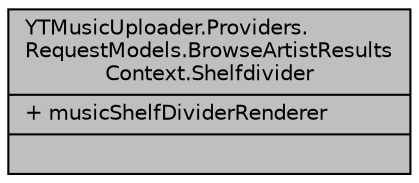 digraph "YTMusicUploader.Providers.RequestModels.BrowseArtistResultsContext.Shelfdivider"
{
 // LATEX_PDF_SIZE
  edge [fontname="Helvetica",fontsize="10",labelfontname="Helvetica",labelfontsize="10"];
  node [fontname="Helvetica",fontsize="10",shape=record];
  Node1 [label="{YTMusicUploader.Providers.\lRequestModels.BrowseArtistResults\lContext.Shelfdivider\n|+ musicShelfDividerRenderer\l|}",height=0.2,width=0.4,color="black", fillcolor="grey75", style="filled", fontcolor="black",tooltip=" "];
}
